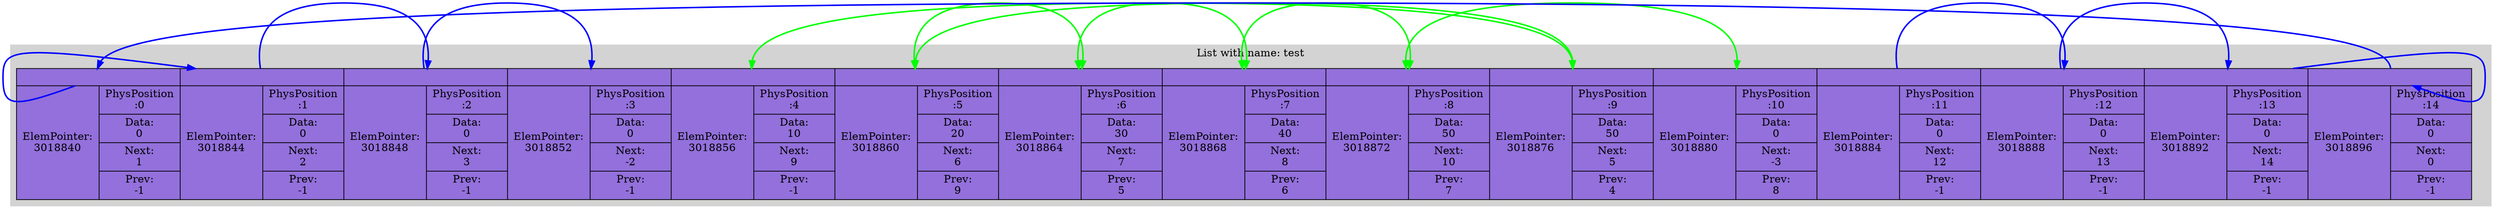 digraph G{
subgraph clusterlist {
style=filled;
color=lightgrey;
rankdir=LR;
Model [shape=record,style="filled",fillcolor="mediumpurple",label="{{<0>} | {ElemPointer:\n3018840 | {PhysPosition\n:0 | Data:\n0 | Next:\n1 | Prev:\n-1}}}| {{<1>} | {ElemPointer:\n3018844 | {PhysPosition\n:1 | Data:\n0 | Next:\n2 | Prev:\n-1}}}| {{<2>} | {ElemPointer:\n3018848 | {PhysPosition\n:2 | Data:\n0 | Next:\n3 | Prev:\n-1}}}| {{<3>} | {ElemPointer:\n3018852 | {PhysPosition\n:3 | Data:\n0 | Next:\n-2 | Prev:\n-1}}}| {{<4>} | {ElemPointer:\n3018856 | {PhysPosition\n:4 | Data:\n10 | Next:\n9 | Prev:\n-1}}}| {{<5>} | {ElemPointer:\n3018860 | {PhysPosition\n:5 | Data:\n20 | Next:\n6 | Prev:\n9}}}| {{<6>} | {ElemPointer:\n3018864 | {PhysPosition\n:6 | Data:\n30 | Next:\n7 | Prev:\n5}}}| {{<7>} | {ElemPointer:\n3018868 | {PhysPosition\n:7 | Data:\n40 | Next:\n8 | Prev:\n6}}}| {{<8>} | {ElemPointer:\n3018872 | {PhysPosition\n:8 | Data:\n50 | Next:\n10 | Prev:\n7}}}| {{<9>} | {ElemPointer:\n3018876 | {PhysPosition\n:9 | Data:\n50 | Next:\n5 | Prev:\n4}}}| {{<10>} | {ElemPointer:\n3018880 | {PhysPosition\n:10 | Data:\n0 | Next:\n-3 | Prev:\n8}}}| {{<11>} | {ElemPointer:\n3018884 | {PhysPosition\n:11 | Data:\n0 | Next:\n12 | Prev:\n-1}}}| {{<12>} | {ElemPointer:\n3018888 | {PhysPosition\n:12 | Data:\n0 | Next:\n13 | Prev:\n-1}}}| {{<13>} | {ElemPointer:\n3018892 | {PhysPosition\n:13 | Data:\n0 | Next:\n14 | Prev:\n-1}}}| {{<14>} | {ElemPointer:\n3018896 | {PhysPosition\n:14 | Data:\n0 | Next:\n0 | Prev:\n-1}}}"];
Model:<4>->Model:<9>[color="green";style="bold";dir="both"];
Model:<9>->Model:<5>[color="green";style="bold";dir="both"];
Model:<5>->Model:<6>[color="green";style="bold";dir="both"];
Model:<6>->Model:<7>[color="green";style="bold";dir="both"];
Model:<7>->Model:<8>[color="green";style="bold";dir="both"];
Model:<8>->Model:<10>[color="green";style="bold";dir="both"];
Model:<11>->Model:<12>[color="blue";style="bold"];
Model:<12>->Model:<13>[color="blue";style="bold"];
Model:<13>->Model:<14>[color="blue";style="bold"];
Model:<14>->Model:<0>[color="blue";style="bold"];
Model:<0>->Model:<1>[color="blue";style="bold"];
Model:<1>->Model:<2>[color="blue";style="bold"];
Model:<2>->Model:<3>[color="blue";style="bold"];
label = "List with name: test"}
}

